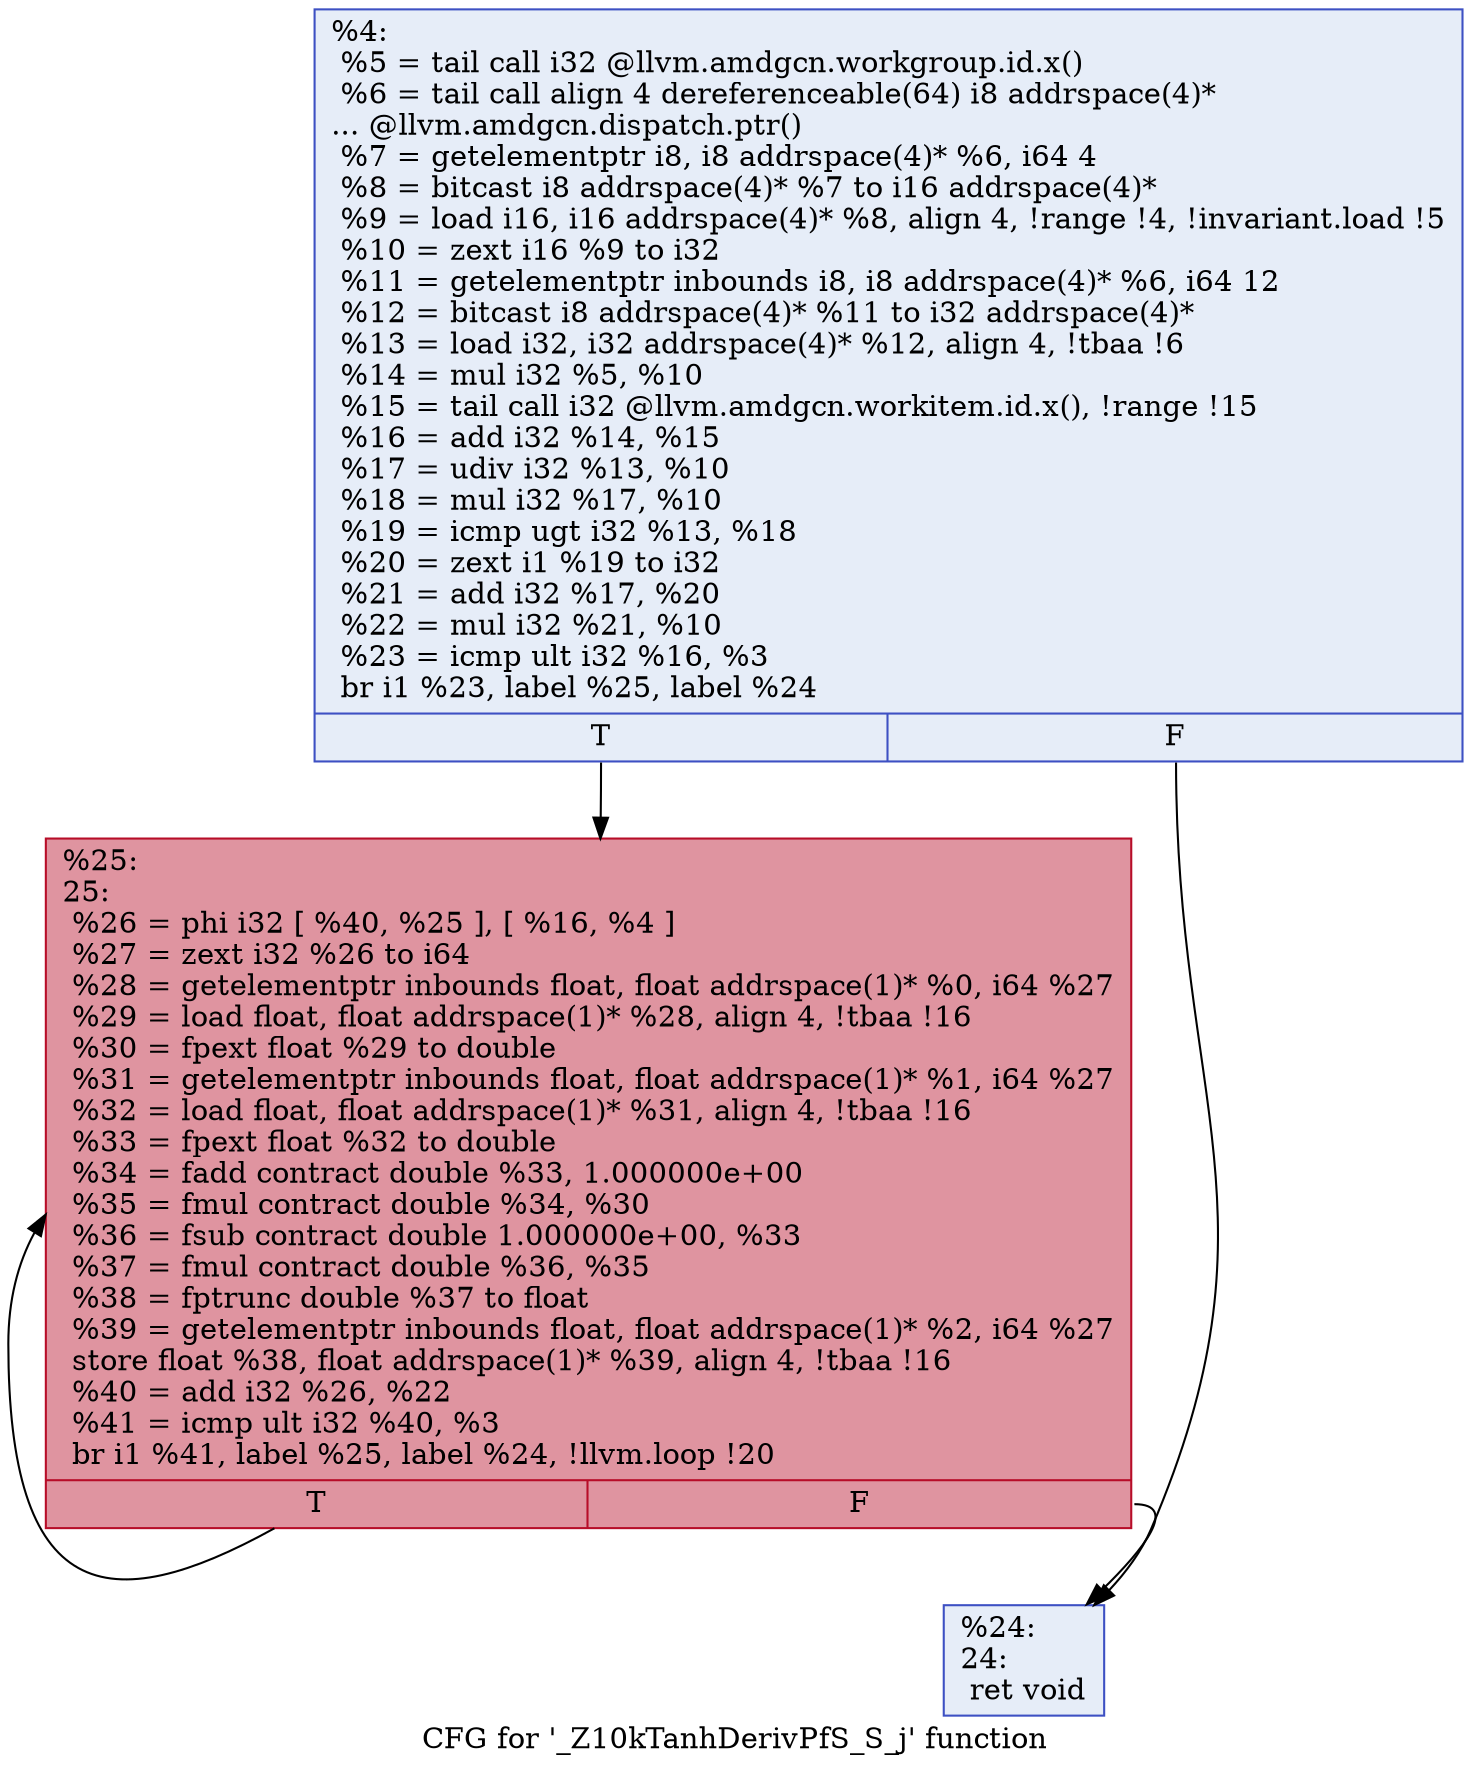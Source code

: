 digraph "CFG for '_Z10kTanhDerivPfS_S_j' function" {
	label="CFG for '_Z10kTanhDerivPfS_S_j' function";

	Node0x5ccc5b0 [shape=record,color="#3d50c3ff", style=filled, fillcolor="#c7d7f070",label="{%4:\l  %5 = tail call i32 @llvm.amdgcn.workgroup.id.x()\l  %6 = tail call align 4 dereferenceable(64) i8 addrspace(4)*\l... @llvm.amdgcn.dispatch.ptr()\l  %7 = getelementptr i8, i8 addrspace(4)* %6, i64 4\l  %8 = bitcast i8 addrspace(4)* %7 to i16 addrspace(4)*\l  %9 = load i16, i16 addrspace(4)* %8, align 4, !range !4, !invariant.load !5\l  %10 = zext i16 %9 to i32\l  %11 = getelementptr inbounds i8, i8 addrspace(4)* %6, i64 12\l  %12 = bitcast i8 addrspace(4)* %11 to i32 addrspace(4)*\l  %13 = load i32, i32 addrspace(4)* %12, align 4, !tbaa !6\l  %14 = mul i32 %5, %10\l  %15 = tail call i32 @llvm.amdgcn.workitem.id.x(), !range !15\l  %16 = add i32 %14, %15\l  %17 = udiv i32 %13, %10\l  %18 = mul i32 %17, %10\l  %19 = icmp ugt i32 %13, %18\l  %20 = zext i1 %19 to i32\l  %21 = add i32 %17, %20\l  %22 = mul i32 %21, %10\l  %23 = icmp ult i32 %16, %3\l  br i1 %23, label %25, label %24\l|{<s0>T|<s1>F}}"];
	Node0x5ccc5b0:s0 -> Node0x5cceb70;
	Node0x5ccc5b0:s1 -> Node0x5ccec00;
	Node0x5ccec00 [shape=record,color="#3d50c3ff", style=filled, fillcolor="#c7d7f070",label="{%24:\l24:                                               \l  ret void\l}"];
	Node0x5cceb70 [shape=record,color="#b70d28ff", style=filled, fillcolor="#b70d2870",label="{%25:\l25:                                               \l  %26 = phi i32 [ %40, %25 ], [ %16, %4 ]\l  %27 = zext i32 %26 to i64\l  %28 = getelementptr inbounds float, float addrspace(1)* %0, i64 %27\l  %29 = load float, float addrspace(1)* %28, align 4, !tbaa !16\l  %30 = fpext float %29 to double\l  %31 = getelementptr inbounds float, float addrspace(1)* %1, i64 %27\l  %32 = load float, float addrspace(1)* %31, align 4, !tbaa !16\l  %33 = fpext float %32 to double\l  %34 = fadd contract double %33, 1.000000e+00\l  %35 = fmul contract double %34, %30\l  %36 = fsub contract double 1.000000e+00, %33\l  %37 = fmul contract double %36, %35\l  %38 = fptrunc double %37 to float\l  %39 = getelementptr inbounds float, float addrspace(1)* %2, i64 %27\l  store float %38, float addrspace(1)* %39, align 4, !tbaa !16\l  %40 = add i32 %26, %22\l  %41 = icmp ult i32 %40, %3\l  br i1 %41, label %25, label %24, !llvm.loop !20\l|{<s0>T|<s1>F}}"];
	Node0x5cceb70:s0 -> Node0x5cceb70;
	Node0x5cceb70:s1 -> Node0x5ccec00;
}
